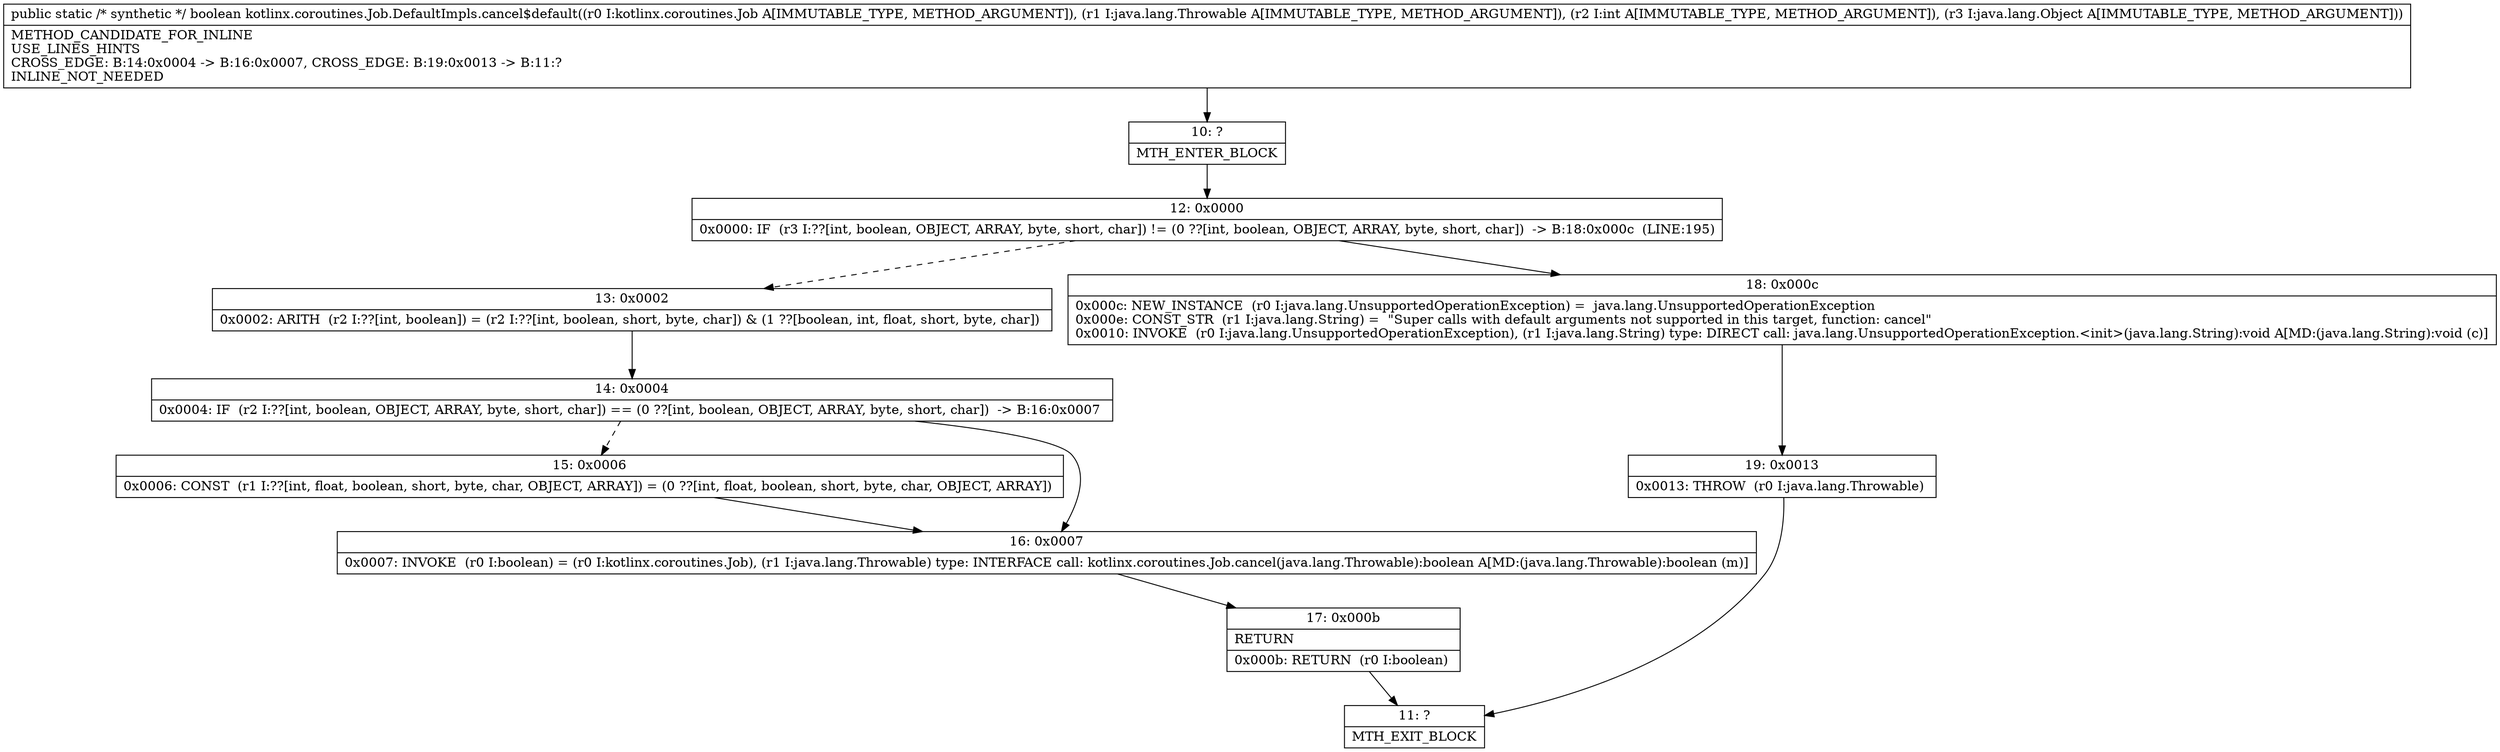 digraph "CFG forkotlinx.coroutines.Job.DefaultImpls.cancel$default(Lkotlinx\/coroutines\/Job;Ljava\/lang\/Throwable;ILjava\/lang\/Object;)Z" {
Node_10 [shape=record,label="{10\:\ ?|MTH_ENTER_BLOCK\l}"];
Node_12 [shape=record,label="{12\:\ 0x0000|0x0000: IF  (r3 I:??[int, boolean, OBJECT, ARRAY, byte, short, char]) != (0 ??[int, boolean, OBJECT, ARRAY, byte, short, char])  \-\> B:18:0x000c  (LINE:195)\l}"];
Node_13 [shape=record,label="{13\:\ 0x0002|0x0002: ARITH  (r2 I:??[int, boolean]) = (r2 I:??[int, boolean, short, byte, char]) & (1 ??[boolean, int, float, short, byte, char]) \l}"];
Node_14 [shape=record,label="{14\:\ 0x0004|0x0004: IF  (r2 I:??[int, boolean, OBJECT, ARRAY, byte, short, char]) == (0 ??[int, boolean, OBJECT, ARRAY, byte, short, char])  \-\> B:16:0x0007 \l}"];
Node_15 [shape=record,label="{15\:\ 0x0006|0x0006: CONST  (r1 I:??[int, float, boolean, short, byte, char, OBJECT, ARRAY]) = (0 ??[int, float, boolean, short, byte, char, OBJECT, ARRAY]) \l}"];
Node_16 [shape=record,label="{16\:\ 0x0007|0x0007: INVOKE  (r0 I:boolean) = (r0 I:kotlinx.coroutines.Job), (r1 I:java.lang.Throwable) type: INTERFACE call: kotlinx.coroutines.Job.cancel(java.lang.Throwable):boolean A[MD:(java.lang.Throwable):boolean (m)]\l}"];
Node_17 [shape=record,label="{17\:\ 0x000b|RETURN\l|0x000b: RETURN  (r0 I:boolean) \l}"];
Node_11 [shape=record,label="{11\:\ ?|MTH_EXIT_BLOCK\l}"];
Node_18 [shape=record,label="{18\:\ 0x000c|0x000c: NEW_INSTANCE  (r0 I:java.lang.UnsupportedOperationException) =  java.lang.UnsupportedOperationException \l0x000e: CONST_STR  (r1 I:java.lang.String) =  \"Super calls with default arguments not supported in this target, function: cancel\" \l0x0010: INVOKE  (r0 I:java.lang.UnsupportedOperationException), (r1 I:java.lang.String) type: DIRECT call: java.lang.UnsupportedOperationException.\<init\>(java.lang.String):void A[MD:(java.lang.String):void (c)]\l}"];
Node_19 [shape=record,label="{19\:\ 0x0013|0x0013: THROW  (r0 I:java.lang.Throwable) \l}"];
MethodNode[shape=record,label="{public static \/* synthetic *\/ boolean kotlinx.coroutines.Job.DefaultImpls.cancel$default((r0 I:kotlinx.coroutines.Job A[IMMUTABLE_TYPE, METHOD_ARGUMENT]), (r1 I:java.lang.Throwable A[IMMUTABLE_TYPE, METHOD_ARGUMENT]), (r2 I:int A[IMMUTABLE_TYPE, METHOD_ARGUMENT]), (r3 I:java.lang.Object A[IMMUTABLE_TYPE, METHOD_ARGUMENT]))  | METHOD_CANDIDATE_FOR_INLINE\lUSE_LINES_HINTS\lCROSS_EDGE: B:14:0x0004 \-\> B:16:0x0007, CROSS_EDGE: B:19:0x0013 \-\> B:11:?\lINLINE_NOT_NEEDED\l}"];
MethodNode -> Node_10;Node_10 -> Node_12;
Node_12 -> Node_13[style=dashed];
Node_12 -> Node_18;
Node_13 -> Node_14;
Node_14 -> Node_15[style=dashed];
Node_14 -> Node_16;
Node_15 -> Node_16;
Node_16 -> Node_17;
Node_17 -> Node_11;
Node_18 -> Node_19;
Node_19 -> Node_11;
}

